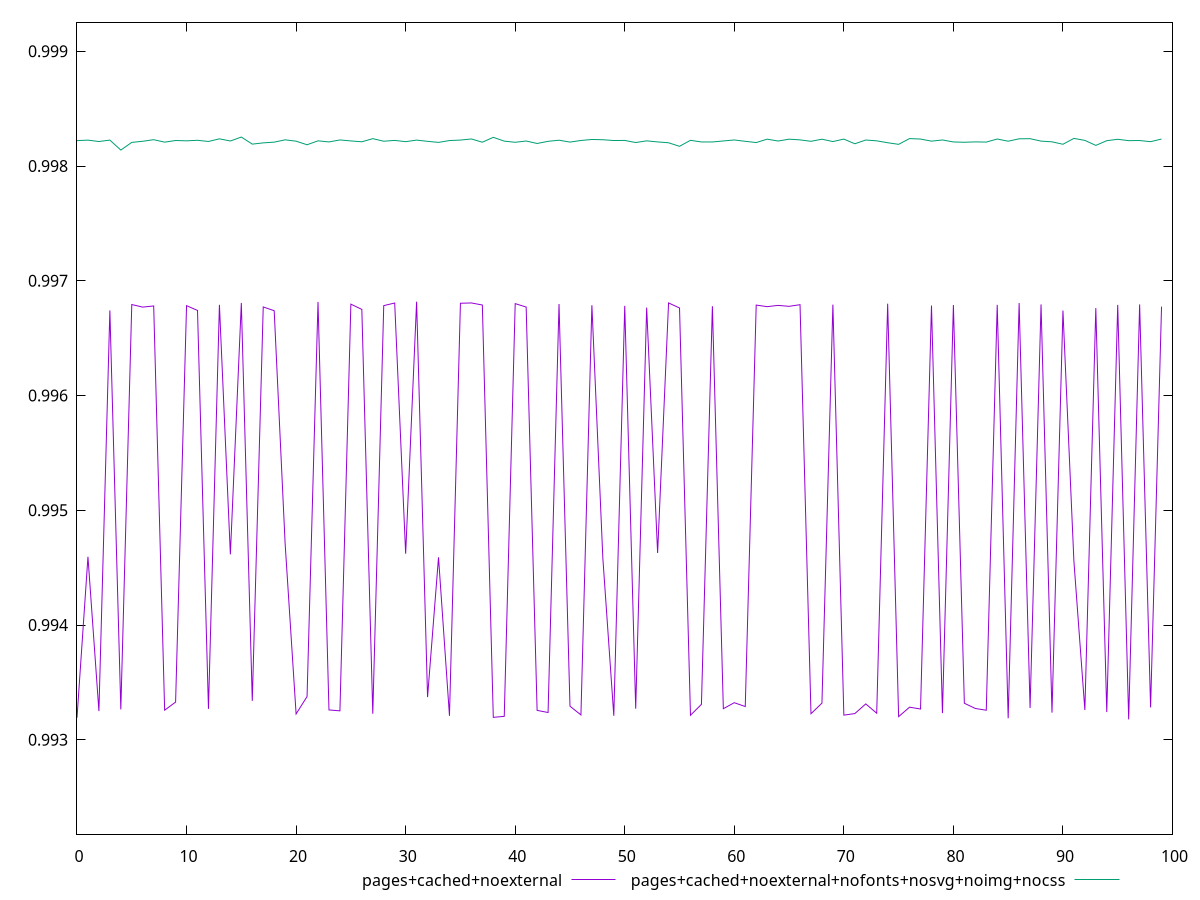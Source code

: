 $_pagesCachedNoexternal <<EOF
0.9931923664126172
0.9945948835465117
0.9932503618749767
0.9967417836962335
0.9932651468467744
0.9967932883600783
0.9967707724354898
0.9967809848227722
0.9932580939522409
0.9933287095246073
0.9967836435650663
0.9967417489935856
0.9932697917608571
0.996790653863916
0.9946158987193359
0.9968069061503041
0.9933395269443488
0.9967723647571034
0.996739402456025
0.994707090020431
0.9932252497442203
0.9933772227703475
0.9968160850047442
0.9932604189313847
0.9932524267473057
0.9967966820109939
0.9967508686152708
0.9932270623337148
0.9967837237602886
0.9968065711321653
0.9946217437501496
0.9968181561693557
0.9933720603004116
0.9945902772908279
0.9932090741830669
0.9968044145379448
0.9968071089716771
0.9967891254831005
0.99319585321536
0.9932045626461841
0.9968012369419885
0.9967715031838846
0.9932564734110833
0.9932380519213826
0.996797703009652
0.99329302995781
0.9932168035369129
0.9967875622213677
0.994583422252648
0.993209703529236
0.9967824244141507
0.9932708467007008
0.9967664888759578
0.9946280939235639
0.9968073767267528
0.9967634167329416
0.9932140425055365
0.9933091480783445
0.9967787947150798
0.9932713244816154
0.9933234710845797
0.9932899644890888
0.9967885899639004
0.9967748152825795
0.9967858690018143
0.9967775948451855
0.9967918889848334
0.9932272944386074
0.9933195882418493
0.996792837957269
0.9932151640243687
0.9932284183382875
0.9933129119551773
0.9932319343527514
0.9968005682749197
0.9932020753355421
0.9932844765104798
0.9932683482774448
0.9967842827941344
0.9932324782751916
0.996789184981124
0.9933187432084727
0.9932730731883304
0.9932578212561582
0.9967906744521693
0.993187838003689
0.9968062793943424
0.9932774253552767
0.9967944198747485
0.9932367278862971
0.9967408234880567
0.9945571472051364
0.9932598057517827
0.9967624796995049
0.9932420919411744
0.9967905143187148
0.9931780629005007
0.9967943033082065
0.9932822753125379
0.9967747785464255
EOF
$_pagesCachedNoexternalNofontsNosvgNoimgNocss <<EOF
0.998221796134037
0.9982259544531898
0.998213928240576
0.9982263981628061
0.9981393977188837
0.9982062453848535
0.9982160355480691
0.9982298637786235
0.9982083588768009
0.998222697502628
0.998219959366921
0.9982245116283087
0.9982143668992756
0.9982372807791109
0.9982183830036002
0.9982528681049141
0.9981912187733595
0.9982021227353355
0.9982084317980919
0.9982286541404739
0.9982167754825062
0.998185653445957
0.9982199161228024
0.9982102401098228
0.9982275724508718
0.9982190437395667
0.9982115535004348
0.998238824720195
0.998216456194323
0.998223594131311
0.9982126566206737
0.9982262658628811
0.9982154730998074
0.9982062969920437
0.998222294822199
0.9982264924493113
0.9982363232055389
0.998207804158846
0.9982503898049787
0.9982173919154318
0.99820714834698
0.9982182700510807
0.9981967355267067
0.9982155604864259
0.9982253388210183
0.9982089443928805
0.998222956645532
0.9982317299226442
0.9982293842330037
0.9982226506488521
0.9982232589424339
0.9982050765470547
0.998219655175157
0.9982104572195738
0.9982029394270264
0.9981722252282135
0.9982244033620241
0.9982100884890508
0.9982099729268263
0.9982188303591859
0.9982274635966356
0.9982156464011749
0.998204788857439
0.9982343675322012
0.998218305991112
0.9982342903197552
0.9982281816480649
0.998215692661654
0.9982340455538178
0.9982136526591043
0.9982351453400615
0.9981943144531051
0.9982268498261736
0.9982199454409364
0.9982033048527681
0.9981893148682969
0.9982395130877666
0.998235360865928
0.9982171549015603
0.9982274270672238
0.9982101444279534
0.9982073038425454
0.9982107096303647
0.9982089348195793
0.998235630244976
0.9982166558463026
0.9982374997427559
0.9982387178484986
0.9982173838441479
0.9982112989735727
0.9981900253930045
0.9982411136372518
0.9982236987764559
0.9981800929467508
0.9982211229918994
0.9982334255098075
0.9982213903676268
0.9982225056890068
0.9982124683916092
0.9982355567148948
EOF
set key outside below
set terminal pngcairo
set output "report_00005_2020-11-02T22-26-11.212Z/first-cpu-idle/first-cpu-idle_pages+cached+noexternal_pages+cached+noexternal+nofonts+nosvg+noimg+nocss.png"
set yrange [0.9921780629005007:0.9992528681049141]
plot $_pagesCachedNoexternal title "pages+cached+noexternal" with line ,$_pagesCachedNoexternalNofontsNosvgNoimgNocss title "pages+cached+noexternal+nofonts+nosvg+noimg+nocss" with line ,